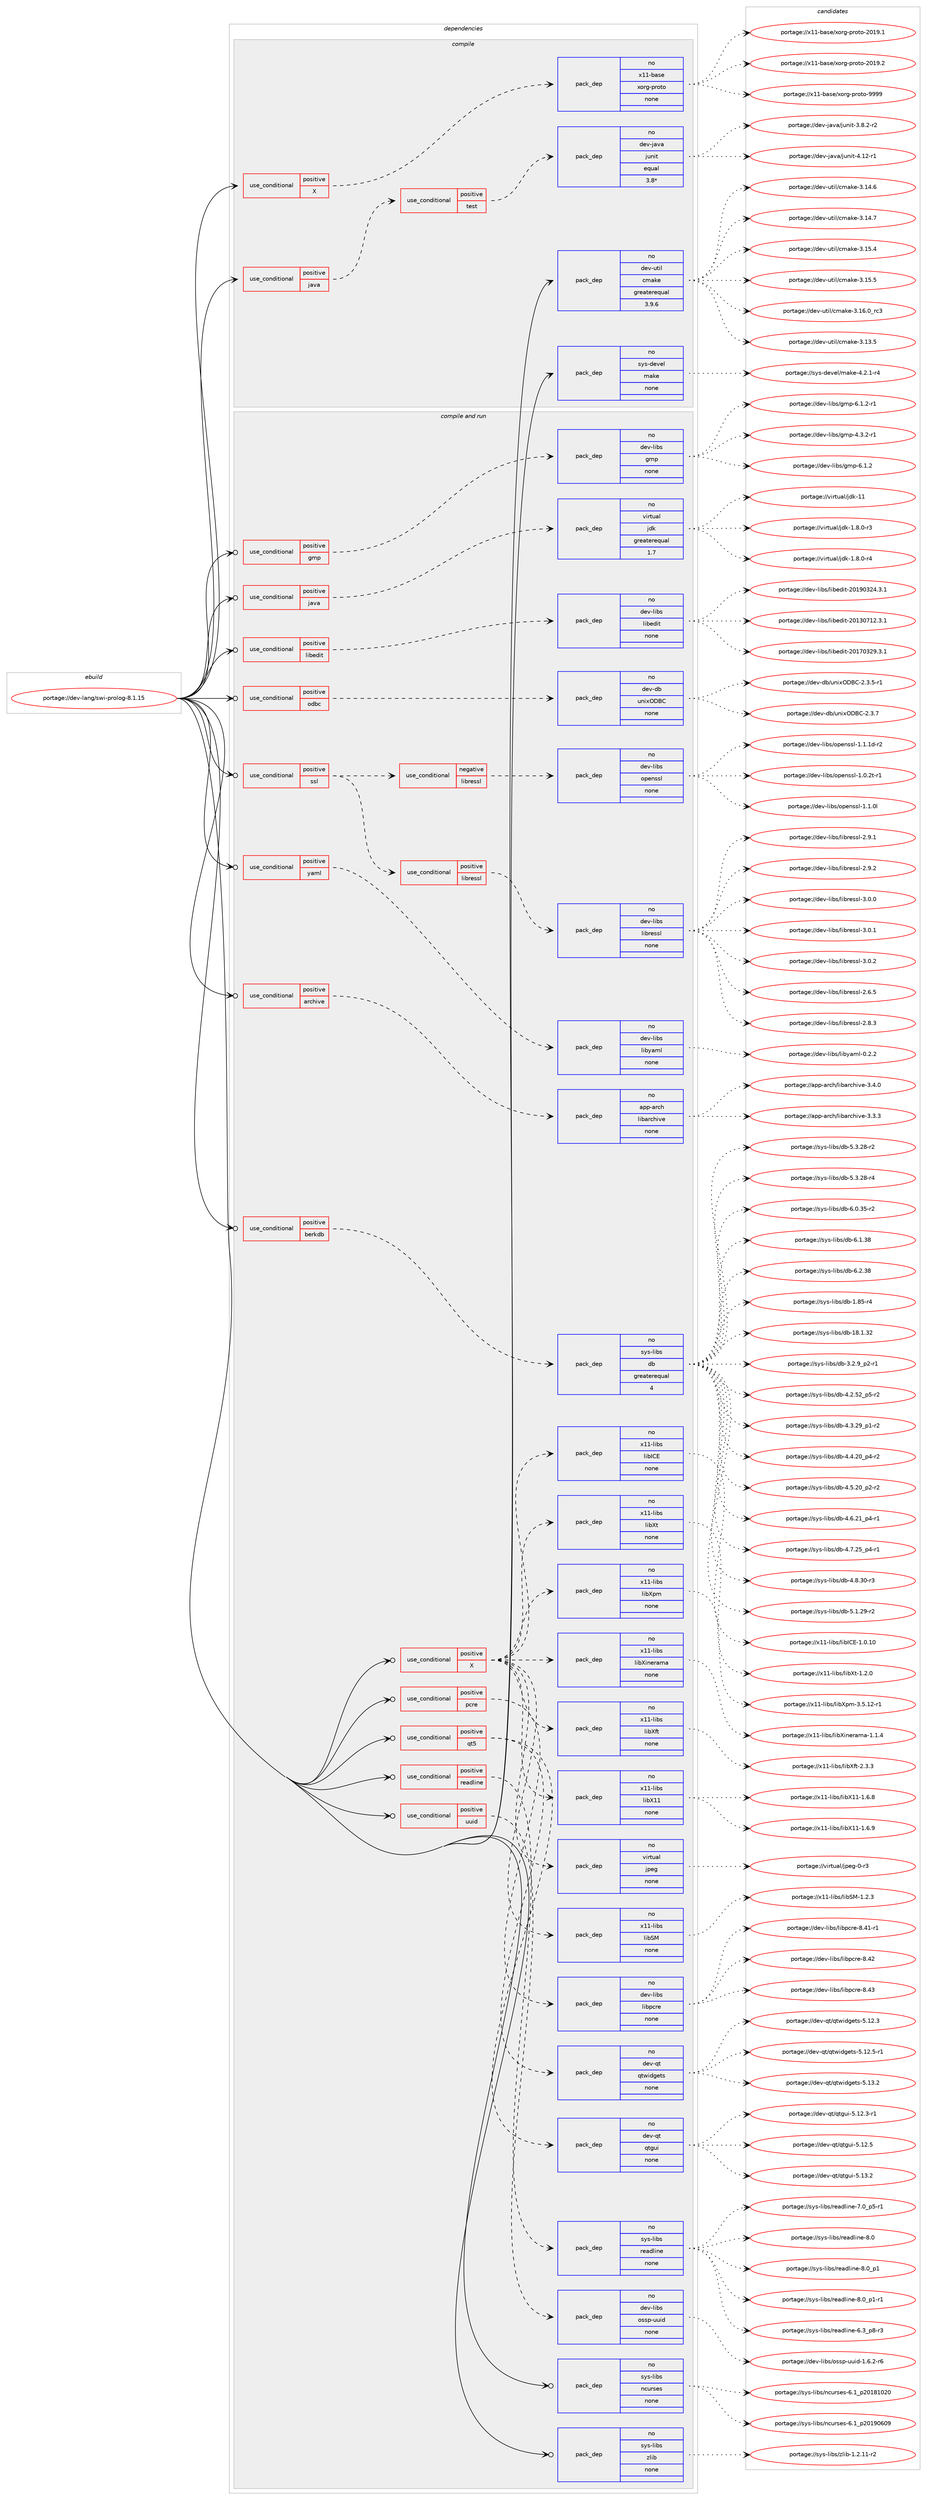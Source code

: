 digraph prolog {

# *************
# Graph options
# *************

newrank=true;
concentrate=true;
compound=true;
graph [rankdir=LR,fontname=Helvetica,fontsize=10,ranksep=1.5];#, ranksep=2.5, nodesep=0.2];
edge  [arrowhead=vee];
node  [fontname=Helvetica,fontsize=10];

# **********
# The ebuild
# **********

subgraph cluster_leftcol {
color=gray;
rank=same;
label=<<i>ebuild</i>>;
id [label="portage://dev-lang/swi-prolog-8.1.15", color=red, width=4, href="../dev-lang/swi-prolog-8.1.15.svg"];
}

# ****************
# The dependencies
# ****************

subgraph cluster_midcol {
color=gray;
label=<<i>dependencies</i>>;
subgraph cluster_compile {
fillcolor="#eeeeee";
style=filled;
label=<<i>compile</i>>;
subgraph cond20176 {
dependency96855 [label=<<TABLE BORDER="0" CELLBORDER="1" CELLSPACING="0" CELLPADDING="4"><TR><TD ROWSPAN="3" CELLPADDING="10">use_conditional</TD></TR><TR><TD>positive</TD></TR><TR><TD>X</TD></TR></TABLE>>, shape=none, color=red];
subgraph pack73811 {
dependency96856 [label=<<TABLE BORDER="0" CELLBORDER="1" CELLSPACING="0" CELLPADDING="4" WIDTH="220"><TR><TD ROWSPAN="6" CELLPADDING="30">pack_dep</TD></TR><TR><TD WIDTH="110">no</TD></TR><TR><TD>x11-base</TD></TR><TR><TD>xorg-proto</TD></TR><TR><TD>none</TD></TR><TR><TD></TD></TR></TABLE>>, shape=none, color=blue];
}
dependency96855:e -> dependency96856:w [weight=20,style="dashed",arrowhead="vee"];
}
id:e -> dependency96855:w [weight=20,style="solid",arrowhead="vee"];
subgraph cond20177 {
dependency96857 [label=<<TABLE BORDER="0" CELLBORDER="1" CELLSPACING="0" CELLPADDING="4"><TR><TD ROWSPAN="3" CELLPADDING="10">use_conditional</TD></TR><TR><TD>positive</TD></TR><TR><TD>java</TD></TR></TABLE>>, shape=none, color=red];
subgraph cond20178 {
dependency96858 [label=<<TABLE BORDER="0" CELLBORDER="1" CELLSPACING="0" CELLPADDING="4"><TR><TD ROWSPAN="3" CELLPADDING="10">use_conditional</TD></TR><TR><TD>positive</TD></TR><TR><TD>test</TD></TR></TABLE>>, shape=none, color=red];
subgraph pack73812 {
dependency96859 [label=<<TABLE BORDER="0" CELLBORDER="1" CELLSPACING="0" CELLPADDING="4" WIDTH="220"><TR><TD ROWSPAN="6" CELLPADDING="30">pack_dep</TD></TR><TR><TD WIDTH="110">no</TD></TR><TR><TD>dev-java</TD></TR><TR><TD>junit</TD></TR><TR><TD>equal</TD></TR><TR><TD>3.8*</TD></TR></TABLE>>, shape=none, color=blue];
}
dependency96858:e -> dependency96859:w [weight=20,style="dashed",arrowhead="vee"];
}
dependency96857:e -> dependency96858:w [weight=20,style="dashed",arrowhead="vee"];
}
id:e -> dependency96857:w [weight=20,style="solid",arrowhead="vee"];
subgraph pack73813 {
dependency96860 [label=<<TABLE BORDER="0" CELLBORDER="1" CELLSPACING="0" CELLPADDING="4" WIDTH="220"><TR><TD ROWSPAN="6" CELLPADDING="30">pack_dep</TD></TR><TR><TD WIDTH="110">no</TD></TR><TR><TD>dev-util</TD></TR><TR><TD>cmake</TD></TR><TR><TD>greaterequal</TD></TR><TR><TD>3.9.6</TD></TR></TABLE>>, shape=none, color=blue];
}
id:e -> dependency96860:w [weight=20,style="solid",arrowhead="vee"];
subgraph pack73814 {
dependency96861 [label=<<TABLE BORDER="0" CELLBORDER="1" CELLSPACING="0" CELLPADDING="4" WIDTH="220"><TR><TD ROWSPAN="6" CELLPADDING="30">pack_dep</TD></TR><TR><TD WIDTH="110">no</TD></TR><TR><TD>sys-devel</TD></TR><TR><TD>make</TD></TR><TR><TD>none</TD></TR><TR><TD></TD></TR></TABLE>>, shape=none, color=blue];
}
id:e -> dependency96861:w [weight=20,style="solid",arrowhead="vee"];
}
subgraph cluster_compileandrun {
fillcolor="#eeeeee";
style=filled;
label=<<i>compile and run</i>>;
subgraph cond20179 {
dependency96862 [label=<<TABLE BORDER="0" CELLBORDER="1" CELLSPACING="0" CELLPADDING="4"><TR><TD ROWSPAN="3" CELLPADDING="10">use_conditional</TD></TR><TR><TD>positive</TD></TR><TR><TD>X</TD></TR></TABLE>>, shape=none, color=red];
subgraph pack73815 {
dependency96863 [label=<<TABLE BORDER="0" CELLBORDER="1" CELLSPACING="0" CELLPADDING="4" WIDTH="220"><TR><TD ROWSPAN="6" CELLPADDING="30">pack_dep</TD></TR><TR><TD WIDTH="110">no</TD></TR><TR><TD>virtual</TD></TR><TR><TD>jpeg</TD></TR><TR><TD>none</TD></TR><TR><TD></TD></TR></TABLE>>, shape=none, color=blue];
}
dependency96862:e -> dependency96863:w [weight=20,style="dashed",arrowhead="vee"];
subgraph pack73816 {
dependency96864 [label=<<TABLE BORDER="0" CELLBORDER="1" CELLSPACING="0" CELLPADDING="4" WIDTH="220"><TR><TD ROWSPAN="6" CELLPADDING="30">pack_dep</TD></TR><TR><TD WIDTH="110">no</TD></TR><TR><TD>x11-libs</TD></TR><TR><TD>libX11</TD></TR><TR><TD>none</TD></TR><TR><TD></TD></TR></TABLE>>, shape=none, color=blue];
}
dependency96862:e -> dependency96864:w [weight=20,style="dashed",arrowhead="vee"];
subgraph pack73817 {
dependency96865 [label=<<TABLE BORDER="0" CELLBORDER="1" CELLSPACING="0" CELLPADDING="4" WIDTH="220"><TR><TD ROWSPAN="6" CELLPADDING="30">pack_dep</TD></TR><TR><TD WIDTH="110">no</TD></TR><TR><TD>x11-libs</TD></TR><TR><TD>libXft</TD></TR><TR><TD>none</TD></TR><TR><TD></TD></TR></TABLE>>, shape=none, color=blue];
}
dependency96862:e -> dependency96865:w [weight=20,style="dashed",arrowhead="vee"];
subgraph pack73818 {
dependency96866 [label=<<TABLE BORDER="0" CELLBORDER="1" CELLSPACING="0" CELLPADDING="4" WIDTH="220"><TR><TD ROWSPAN="6" CELLPADDING="30">pack_dep</TD></TR><TR><TD WIDTH="110">no</TD></TR><TR><TD>x11-libs</TD></TR><TR><TD>libXinerama</TD></TR><TR><TD>none</TD></TR><TR><TD></TD></TR></TABLE>>, shape=none, color=blue];
}
dependency96862:e -> dependency96866:w [weight=20,style="dashed",arrowhead="vee"];
subgraph pack73819 {
dependency96867 [label=<<TABLE BORDER="0" CELLBORDER="1" CELLSPACING="0" CELLPADDING="4" WIDTH="220"><TR><TD ROWSPAN="6" CELLPADDING="30">pack_dep</TD></TR><TR><TD WIDTH="110">no</TD></TR><TR><TD>x11-libs</TD></TR><TR><TD>libXpm</TD></TR><TR><TD>none</TD></TR><TR><TD></TD></TR></TABLE>>, shape=none, color=blue];
}
dependency96862:e -> dependency96867:w [weight=20,style="dashed",arrowhead="vee"];
subgraph pack73820 {
dependency96868 [label=<<TABLE BORDER="0" CELLBORDER="1" CELLSPACING="0" CELLPADDING="4" WIDTH="220"><TR><TD ROWSPAN="6" CELLPADDING="30">pack_dep</TD></TR><TR><TD WIDTH="110">no</TD></TR><TR><TD>x11-libs</TD></TR><TR><TD>libXt</TD></TR><TR><TD>none</TD></TR><TR><TD></TD></TR></TABLE>>, shape=none, color=blue];
}
dependency96862:e -> dependency96868:w [weight=20,style="dashed",arrowhead="vee"];
subgraph pack73821 {
dependency96869 [label=<<TABLE BORDER="0" CELLBORDER="1" CELLSPACING="0" CELLPADDING="4" WIDTH="220"><TR><TD ROWSPAN="6" CELLPADDING="30">pack_dep</TD></TR><TR><TD WIDTH="110">no</TD></TR><TR><TD>x11-libs</TD></TR><TR><TD>libICE</TD></TR><TR><TD>none</TD></TR><TR><TD></TD></TR></TABLE>>, shape=none, color=blue];
}
dependency96862:e -> dependency96869:w [weight=20,style="dashed",arrowhead="vee"];
subgraph pack73822 {
dependency96870 [label=<<TABLE BORDER="0" CELLBORDER="1" CELLSPACING="0" CELLPADDING="4" WIDTH="220"><TR><TD ROWSPAN="6" CELLPADDING="30">pack_dep</TD></TR><TR><TD WIDTH="110">no</TD></TR><TR><TD>x11-libs</TD></TR><TR><TD>libSM</TD></TR><TR><TD>none</TD></TR><TR><TD></TD></TR></TABLE>>, shape=none, color=blue];
}
dependency96862:e -> dependency96870:w [weight=20,style="dashed",arrowhead="vee"];
}
id:e -> dependency96862:w [weight=20,style="solid",arrowhead="odotvee"];
subgraph cond20180 {
dependency96871 [label=<<TABLE BORDER="0" CELLBORDER="1" CELLSPACING="0" CELLPADDING="4"><TR><TD ROWSPAN="3" CELLPADDING="10">use_conditional</TD></TR><TR><TD>positive</TD></TR><TR><TD>archive</TD></TR></TABLE>>, shape=none, color=red];
subgraph pack73823 {
dependency96872 [label=<<TABLE BORDER="0" CELLBORDER="1" CELLSPACING="0" CELLPADDING="4" WIDTH="220"><TR><TD ROWSPAN="6" CELLPADDING="30">pack_dep</TD></TR><TR><TD WIDTH="110">no</TD></TR><TR><TD>app-arch</TD></TR><TR><TD>libarchive</TD></TR><TR><TD>none</TD></TR><TR><TD></TD></TR></TABLE>>, shape=none, color=blue];
}
dependency96871:e -> dependency96872:w [weight=20,style="dashed",arrowhead="vee"];
}
id:e -> dependency96871:w [weight=20,style="solid",arrowhead="odotvee"];
subgraph cond20181 {
dependency96873 [label=<<TABLE BORDER="0" CELLBORDER="1" CELLSPACING="0" CELLPADDING="4"><TR><TD ROWSPAN="3" CELLPADDING="10">use_conditional</TD></TR><TR><TD>positive</TD></TR><TR><TD>berkdb</TD></TR></TABLE>>, shape=none, color=red];
subgraph pack73824 {
dependency96874 [label=<<TABLE BORDER="0" CELLBORDER="1" CELLSPACING="0" CELLPADDING="4" WIDTH="220"><TR><TD ROWSPAN="6" CELLPADDING="30">pack_dep</TD></TR><TR><TD WIDTH="110">no</TD></TR><TR><TD>sys-libs</TD></TR><TR><TD>db</TD></TR><TR><TD>greaterequal</TD></TR><TR><TD>4</TD></TR></TABLE>>, shape=none, color=blue];
}
dependency96873:e -> dependency96874:w [weight=20,style="dashed",arrowhead="vee"];
}
id:e -> dependency96873:w [weight=20,style="solid",arrowhead="odotvee"];
subgraph cond20182 {
dependency96875 [label=<<TABLE BORDER="0" CELLBORDER="1" CELLSPACING="0" CELLPADDING="4"><TR><TD ROWSPAN="3" CELLPADDING="10">use_conditional</TD></TR><TR><TD>positive</TD></TR><TR><TD>gmp</TD></TR></TABLE>>, shape=none, color=red];
subgraph pack73825 {
dependency96876 [label=<<TABLE BORDER="0" CELLBORDER="1" CELLSPACING="0" CELLPADDING="4" WIDTH="220"><TR><TD ROWSPAN="6" CELLPADDING="30">pack_dep</TD></TR><TR><TD WIDTH="110">no</TD></TR><TR><TD>dev-libs</TD></TR><TR><TD>gmp</TD></TR><TR><TD>none</TD></TR><TR><TD></TD></TR></TABLE>>, shape=none, color=blue];
}
dependency96875:e -> dependency96876:w [weight=20,style="dashed",arrowhead="vee"];
}
id:e -> dependency96875:w [weight=20,style="solid",arrowhead="odotvee"];
subgraph cond20183 {
dependency96877 [label=<<TABLE BORDER="0" CELLBORDER="1" CELLSPACING="0" CELLPADDING="4"><TR><TD ROWSPAN="3" CELLPADDING="10">use_conditional</TD></TR><TR><TD>positive</TD></TR><TR><TD>java</TD></TR></TABLE>>, shape=none, color=red];
subgraph pack73826 {
dependency96878 [label=<<TABLE BORDER="0" CELLBORDER="1" CELLSPACING="0" CELLPADDING="4" WIDTH="220"><TR><TD ROWSPAN="6" CELLPADDING="30">pack_dep</TD></TR><TR><TD WIDTH="110">no</TD></TR><TR><TD>virtual</TD></TR><TR><TD>jdk</TD></TR><TR><TD>greaterequal</TD></TR><TR><TD>1.7</TD></TR></TABLE>>, shape=none, color=blue];
}
dependency96877:e -> dependency96878:w [weight=20,style="dashed",arrowhead="vee"];
}
id:e -> dependency96877:w [weight=20,style="solid",arrowhead="odotvee"];
subgraph cond20184 {
dependency96879 [label=<<TABLE BORDER="0" CELLBORDER="1" CELLSPACING="0" CELLPADDING="4"><TR><TD ROWSPAN="3" CELLPADDING="10">use_conditional</TD></TR><TR><TD>positive</TD></TR><TR><TD>libedit</TD></TR></TABLE>>, shape=none, color=red];
subgraph pack73827 {
dependency96880 [label=<<TABLE BORDER="0" CELLBORDER="1" CELLSPACING="0" CELLPADDING="4" WIDTH="220"><TR><TD ROWSPAN="6" CELLPADDING="30">pack_dep</TD></TR><TR><TD WIDTH="110">no</TD></TR><TR><TD>dev-libs</TD></TR><TR><TD>libedit</TD></TR><TR><TD>none</TD></TR><TR><TD></TD></TR></TABLE>>, shape=none, color=blue];
}
dependency96879:e -> dependency96880:w [weight=20,style="dashed",arrowhead="vee"];
}
id:e -> dependency96879:w [weight=20,style="solid",arrowhead="odotvee"];
subgraph cond20185 {
dependency96881 [label=<<TABLE BORDER="0" CELLBORDER="1" CELLSPACING="0" CELLPADDING="4"><TR><TD ROWSPAN="3" CELLPADDING="10">use_conditional</TD></TR><TR><TD>positive</TD></TR><TR><TD>odbc</TD></TR></TABLE>>, shape=none, color=red];
subgraph pack73828 {
dependency96882 [label=<<TABLE BORDER="0" CELLBORDER="1" CELLSPACING="0" CELLPADDING="4" WIDTH="220"><TR><TD ROWSPAN="6" CELLPADDING="30">pack_dep</TD></TR><TR><TD WIDTH="110">no</TD></TR><TR><TD>dev-db</TD></TR><TR><TD>unixODBC</TD></TR><TR><TD>none</TD></TR><TR><TD></TD></TR></TABLE>>, shape=none, color=blue];
}
dependency96881:e -> dependency96882:w [weight=20,style="dashed",arrowhead="vee"];
}
id:e -> dependency96881:w [weight=20,style="solid",arrowhead="odotvee"];
subgraph cond20186 {
dependency96883 [label=<<TABLE BORDER="0" CELLBORDER="1" CELLSPACING="0" CELLPADDING="4"><TR><TD ROWSPAN="3" CELLPADDING="10">use_conditional</TD></TR><TR><TD>positive</TD></TR><TR><TD>pcre</TD></TR></TABLE>>, shape=none, color=red];
subgraph pack73829 {
dependency96884 [label=<<TABLE BORDER="0" CELLBORDER="1" CELLSPACING="0" CELLPADDING="4" WIDTH="220"><TR><TD ROWSPAN="6" CELLPADDING="30">pack_dep</TD></TR><TR><TD WIDTH="110">no</TD></TR><TR><TD>dev-libs</TD></TR><TR><TD>libpcre</TD></TR><TR><TD>none</TD></TR><TR><TD></TD></TR></TABLE>>, shape=none, color=blue];
}
dependency96883:e -> dependency96884:w [weight=20,style="dashed",arrowhead="vee"];
}
id:e -> dependency96883:w [weight=20,style="solid",arrowhead="odotvee"];
subgraph cond20187 {
dependency96885 [label=<<TABLE BORDER="0" CELLBORDER="1" CELLSPACING="0" CELLPADDING="4"><TR><TD ROWSPAN="3" CELLPADDING="10">use_conditional</TD></TR><TR><TD>positive</TD></TR><TR><TD>qt5</TD></TR></TABLE>>, shape=none, color=red];
subgraph pack73830 {
dependency96886 [label=<<TABLE BORDER="0" CELLBORDER="1" CELLSPACING="0" CELLPADDING="4" WIDTH="220"><TR><TD ROWSPAN="6" CELLPADDING="30">pack_dep</TD></TR><TR><TD WIDTH="110">no</TD></TR><TR><TD>dev-qt</TD></TR><TR><TD>qtwidgets</TD></TR><TR><TD>none</TD></TR><TR><TD></TD></TR></TABLE>>, shape=none, color=blue];
}
dependency96885:e -> dependency96886:w [weight=20,style="dashed",arrowhead="vee"];
subgraph pack73831 {
dependency96887 [label=<<TABLE BORDER="0" CELLBORDER="1" CELLSPACING="0" CELLPADDING="4" WIDTH="220"><TR><TD ROWSPAN="6" CELLPADDING="30">pack_dep</TD></TR><TR><TD WIDTH="110">no</TD></TR><TR><TD>dev-qt</TD></TR><TR><TD>qtgui</TD></TR><TR><TD>none</TD></TR><TR><TD></TD></TR></TABLE>>, shape=none, color=blue];
}
dependency96885:e -> dependency96887:w [weight=20,style="dashed",arrowhead="vee"];
}
id:e -> dependency96885:w [weight=20,style="solid",arrowhead="odotvee"];
subgraph cond20188 {
dependency96888 [label=<<TABLE BORDER="0" CELLBORDER="1" CELLSPACING="0" CELLPADDING="4"><TR><TD ROWSPAN="3" CELLPADDING="10">use_conditional</TD></TR><TR><TD>positive</TD></TR><TR><TD>readline</TD></TR></TABLE>>, shape=none, color=red];
subgraph pack73832 {
dependency96889 [label=<<TABLE BORDER="0" CELLBORDER="1" CELLSPACING="0" CELLPADDING="4" WIDTH="220"><TR><TD ROWSPAN="6" CELLPADDING="30">pack_dep</TD></TR><TR><TD WIDTH="110">no</TD></TR><TR><TD>sys-libs</TD></TR><TR><TD>readline</TD></TR><TR><TD>none</TD></TR><TR><TD></TD></TR></TABLE>>, shape=none, color=blue];
}
dependency96888:e -> dependency96889:w [weight=20,style="dashed",arrowhead="vee"];
}
id:e -> dependency96888:w [weight=20,style="solid",arrowhead="odotvee"];
subgraph cond20189 {
dependency96890 [label=<<TABLE BORDER="0" CELLBORDER="1" CELLSPACING="0" CELLPADDING="4"><TR><TD ROWSPAN="3" CELLPADDING="10">use_conditional</TD></TR><TR><TD>positive</TD></TR><TR><TD>ssl</TD></TR></TABLE>>, shape=none, color=red];
subgraph cond20190 {
dependency96891 [label=<<TABLE BORDER="0" CELLBORDER="1" CELLSPACING="0" CELLPADDING="4"><TR><TD ROWSPAN="3" CELLPADDING="10">use_conditional</TD></TR><TR><TD>negative</TD></TR><TR><TD>libressl</TD></TR></TABLE>>, shape=none, color=red];
subgraph pack73833 {
dependency96892 [label=<<TABLE BORDER="0" CELLBORDER="1" CELLSPACING="0" CELLPADDING="4" WIDTH="220"><TR><TD ROWSPAN="6" CELLPADDING="30">pack_dep</TD></TR><TR><TD WIDTH="110">no</TD></TR><TR><TD>dev-libs</TD></TR><TR><TD>openssl</TD></TR><TR><TD>none</TD></TR><TR><TD></TD></TR></TABLE>>, shape=none, color=blue];
}
dependency96891:e -> dependency96892:w [weight=20,style="dashed",arrowhead="vee"];
}
dependency96890:e -> dependency96891:w [weight=20,style="dashed",arrowhead="vee"];
subgraph cond20191 {
dependency96893 [label=<<TABLE BORDER="0" CELLBORDER="1" CELLSPACING="0" CELLPADDING="4"><TR><TD ROWSPAN="3" CELLPADDING="10">use_conditional</TD></TR><TR><TD>positive</TD></TR><TR><TD>libressl</TD></TR></TABLE>>, shape=none, color=red];
subgraph pack73834 {
dependency96894 [label=<<TABLE BORDER="0" CELLBORDER="1" CELLSPACING="0" CELLPADDING="4" WIDTH="220"><TR><TD ROWSPAN="6" CELLPADDING="30">pack_dep</TD></TR><TR><TD WIDTH="110">no</TD></TR><TR><TD>dev-libs</TD></TR><TR><TD>libressl</TD></TR><TR><TD>none</TD></TR><TR><TD></TD></TR></TABLE>>, shape=none, color=blue];
}
dependency96893:e -> dependency96894:w [weight=20,style="dashed",arrowhead="vee"];
}
dependency96890:e -> dependency96893:w [weight=20,style="dashed",arrowhead="vee"];
}
id:e -> dependency96890:w [weight=20,style="solid",arrowhead="odotvee"];
subgraph cond20192 {
dependency96895 [label=<<TABLE BORDER="0" CELLBORDER="1" CELLSPACING="0" CELLPADDING="4"><TR><TD ROWSPAN="3" CELLPADDING="10">use_conditional</TD></TR><TR><TD>positive</TD></TR><TR><TD>uuid</TD></TR></TABLE>>, shape=none, color=red];
subgraph pack73835 {
dependency96896 [label=<<TABLE BORDER="0" CELLBORDER="1" CELLSPACING="0" CELLPADDING="4" WIDTH="220"><TR><TD ROWSPAN="6" CELLPADDING="30">pack_dep</TD></TR><TR><TD WIDTH="110">no</TD></TR><TR><TD>dev-libs</TD></TR><TR><TD>ossp-uuid</TD></TR><TR><TD>none</TD></TR><TR><TD></TD></TR></TABLE>>, shape=none, color=blue];
}
dependency96895:e -> dependency96896:w [weight=20,style="dashed",arrowhead="vee"];
}
id:e -> dependency96895:w [weight=20,style="solid",arrowhead="odotvee"];
subgraph cond20193 {
dependency96897 [label=<<TABLE BORDER="0" CELLBORDER="1" CELLSPACING="0" CELLPADDING="4"><TR><TD ROWSPAN="3" CELLPADDING="10">use_conditional</TD></TR><TR><TD>positive</TD></TR><TR><TD>yaml</TD></TR></TABLE>>, shape=none, color=red];
subgraph pack73836 {
dependency96898 [label=<<TABLE BORDER="0" CELLBORDER="1" CELLSPACING="0" CELLPADDING="4" WIDTH="220"><TR><TD ROWSPAN="6" CELLPADDING="30">pack_dep</TD></TR><TR><TD WIDTH="110">no</TD></TR><TR><TD>dev-libs</TD></TR><TR><TD>libyaml</TD></TR><TR><TD>none</TD></TR><TR><TD></TD></TR></TABLE>>, shape=none, color=blue];
}
dependency96897:e -> dependency96898:w [weight=20,style="dashed",arrowhead="vee"];
}
id:e -> dependency96897:w [weight=20,style="solid",arrowhead="odotvee"];
subgraph pack73837 {
dependency96899 [label=<<TABLE BORDER="0" CELLBORDER="1" CELLSPACING="0" CELLPADDING="4" WIDTH="220"><TR><TD ROWSPAN="6" CELLPADDING="30">pack_dep</TD></TR><TR><TD WIDTH="110">no</TD></TR><TR><TD>sys-libs</TD></TR><TR><TD>ncurses</TD></TR><TR><TD>none</TD></TR><TR><TD></TD></TR></TABLE>>, shape=none, color=blue];
}
id:e -> dependency96899:w [weight=20,style="solid",arrowhead="odotvee"];
subgraph pack73838 {
dependency96900 [label=<<TABLE BORDER="0" CELLBORDER="1" CELLSPACING="0" CELLPADDING="4" WIDTH="220"><TR><TD ROWSPAN="6" CELLPADDING="30">pack_dep</TD></TR><TR><TD WIDTH="110">no</TD></TR><TR><TD>sys-libs</TD></TR><TR><TD>zlib</TD></TR><TR><TD>none</TD></TR><TR><TD></TD></TR></TABLE>>, shape=none, color=blue];
}
id:e -> dependency96900:w [weight=20,style="solid",arrowhead="odotvee"];
}
subgraph cluster_run {
fillcolor="#eeeeee";
style=filled;
label=<<i>run</i>>;
}
}

# **************
# The candidates
# **************

subgraph cluster_choices {
rank=same;
color=gray;
label=<<i>candidates</i>>;

subgraph choice73811 {
color=black;
nodesep=1;
choiceportage1204949459897115101471201111141034511211411111611145504849574649 [label="portage://x11-base/xorg-proto-2019.1", color=red, width=4,href="../x11-base/xorg-proto-2019.1.svg"];
choiceportage1204949459897115101471201111141034511211411111611145504849574650 [label="portage://x11-base/xorg-proto-2019.2", color=red, width=4,href="../x11-base/xorg-proto-2019.2.svg"];
choiceportage120494945989711510147120111114103451121141111161114557575757 [label="portage://x11-base/xorg-proto-9999", color=red, width=4,href="../x11-base/xorg-proto-9999.svg"];
dependency96856:e -> choiceportage1204949459897115101471201111141034511211411111611145504849574649:w [style=dotted,weight="100"];
dependency96856:e -> choiceportage1204949459897115101471201111141034511211411111611145504849574650:w [style=dotted,weight="100"];
dependency96856:e -> choiceportage120494945989711510147120111114103451121141111161114557575757:w [style=dotted,weight="100"];
}
subgraph choice73812 {
color=black;
nodesep=1;
choiceportage100101118451069711897471061171101051164551465646504511450 [label="portage://dev-java/junit-3.8.2-r2", color=red, width=4,href="../dev-java/junit-3.8.2-r2.svg"];
choiceportage1001011184510697118974710611711010511645524649504511449 [label="portage://dev-java/junit-4.12-r1", color=red, width=4,href="../dev-java/junit-4.12-r1.svg"];
dependency96859:e -> choiceportage100101118451069711897471061171101051164551465646504511450:w [style=dotted,weight="100"];
dependency96859:e -> choiceportage1001011184510697118974710611711010511645524649504511449:w [style=dotted,weight="100"];
}
subgraph choice73813 {
color=black;
nodesep=1;
choiceportage1001011184511711610510847991099710710145514649514653 [label="portage://dev-util/cmake-3.13.5", color=red, width=4,href="../dev-util/cmake-3.13.5.svg"];
choiceportage1001011184511711610510847991099710710145514649524654 [label="portage://dev-util/cmake-3.14.6", color=red, width=4,href="../dev-util/cmake-3.14.6.svg"];
choiceportage1001011184511711610510847991099710710145514649524655 [label="portage://dev-util/cmake-3.14.7", color=red, width=4,href="../dev-util/cmake-3.14.7.svg"];
choiceportage1001011184511711610510847991099710710145514649534652 [label="portage://dev-util/cmake-3.15.4", color=red, width=4,href="../dev-util/cmake-3.15.4.svg"];
choiceportage1001011184511711610510847991099710710145514649534653 [label="portage://dev-util/cmake-3.15.5", color=red, width=4,href="../dev-util/cmake-3.15.5.svg"];
choiceportage1001011184511711610510847991099710710145514649544648951149951 [label="portage://dev-util/cmake-3.16.0_rc3", color=red, width=4,href="../dev-util/cmake-3.16.0_rc3.svg"];
dependency96860:e -> choiceportage1001011184511711610510847991099710710145514649514653:w [style=dotted,weight="100"];
dependency96860:e -> choiceportage1001011184511711610510847991099710710145514649524654:w [style=dotted,weight="100"];
dependency96860:e -> choiceportage1001011184511711610510847991099710710145514649524655:w [style=dotted,weight="100"];
dependency96860:e -> choiceportage1001011184511711610510847991099710710145514649534652:w [style=dotted,weight="100"];
dependency96860:e -> choiceportage1001011184511711610510847991099710710145514649534653:w [style=dotted,weight="100"];
dependency96860:e -> choiceportage1001011184511711610510847991099710710145514649544648951149951:w [style=dotted,weight="100"];
}
subgraph choice73814 {
color=black;
nodesep=1;
choiceportage1151211154510010111810110847109971071014552465046494511452 [label="portage://sys-devel/make-4.2.1-r4", color=red, width=4,href="../sys-devel/make-4.2.1-r4.svg"];
dependency96861:e -> choiceportage1151211154510010111810110847109971071014552465046494511452:w [style=dotted,weight="100"];
}
subgraph choice73815 {
color=black;
nodesep=1;
choiceportage118105114116117971084710611210110345484511451 [label="portage://virtual/jpeg-0-r3", color=red, width=4,href="../virtual/jpeg-0-r3.svg"];
dependency96863:e -> choiceportage118105114116117971084710611210110345484511451:w [style=dotted,weight="100"];
}
subgraph choice73816 {
color=black;
nodesep=1;
choiceportage120494945108105981154710810598884949454946544656 [label="portage://x11-libs/libX11-1.6.8", color=red, width=4,href="../x11-libs/libX11-1.6.8.svg"];
choiceportage120494945108105981154710810598884949454946544657 [label="portage://x11-libs/libX11-1.6.9", color=red, width=4,href="../x11-libs/libX11-1.6.9.svg"];
dependency96864:e -> choiceportage120494945108105981154710810598884949454946544656:w [style=dotted,weight="100"];
dependency96864:e -> choiceportage120494945108105981154710810598884949454946544657:w [style=dotted,weight="100"];
}
subgraph choice73817 {
color=black;
nodesep=1;
choiceportage12049494510810598115471081059888102116455046514651 [label="portage://x11-libs/libXft-2.3.3", color=red, width=4,href="../x11-libs/libXft-2.3.3.svg"];
dependency96865:e -> choiceportage12049494510810598115471081059888102116455046514651:w [style=dotted,weight="100"];
}
subgraph choice73818 {
color=black;
nodesep=1;
choiceportage120494945108105981154710810598881051101011149710997454946494652 [label="portage://x11-libs/libXinerama-1.1.4", color=red, width=4,href="../x11-libs/libXinerama-1.1.4.svg"];
dependency96866:e -> choiceportage120494945108105981154710810598881051101011149710997454946494652:w [style=dotted,weight="100"];
}
subgraph choice73819 {
color=black;
nodesep=1;
choiceportage12049494510810598115471081059888112109455146534649504511449 [label="portage://x11-libs/libXpm-3.5.12-r1", color=red, width=4,href="../x11-libs/libXpm-3.5.12-r1.svg"];
dependency96867:e -> choiceportage12049494510810598115471081059888112109455146534649504511449:w [style=dotted,weight="100"];
}
subgraph choice73820 {
color=black;
nodesep=1;
choiceportage12049494510810598115471081059888116454946504648 [label="portage://x11-libs/libXt-1.2.0", color=red, width=4,href="../x11-libs/libXt-1.2.0.svg"];
dependency96868:e -> choiceportage12049494510810598115471081059888116454946504648:w [style=dotted,weight="100"];
}
subgraph choice73821 {
color=black;
nodesep=1;
choiceportage12049494510810598115471081059873676945494648464948 [label="portage://x11-libs/libICE-1.0.10", color=red, width=4,href="../x11-libs/libICE-1.0.10.svg"];
dependency96869:e -> choiceportage12049494510810598115471081059873676945494648464948:w [style=dotted,weight="100"];
}
subgraph choice73822 {
color=black;
nodesep=1;
choiceportage1204949451081059811547108105988377454946504651 [label="portage://x11-libs/libSM-1.2.3", color=red, width=4,href="../x11-libs/libSM-1.2.3.svg"];
dependency96870:e -> choiceportage1204949451081059811547108105988377454946504651:w [style=dotted,weight="100"];
}
subgraph choice73823 {
color=black;
nodesep=1;
choiceportage9711211245971149910447108105989711499104105118101455146514651 [label="portage://app-arch/libarchive-3.3.3", color=red, width=4,href="../app-arch/libarchive-3.3.3.svg"];
choiceportage9711211245971149910447108105989711499104105118101455146524648 [label="portage://app-arch/libarchive-3.4.0", color=red, width=4,href="../app-arch/libarchive-3.4.0.svg"];
dependency96872:e -> choiceportage9711211245971149910447108105989711499104105118101455146514651:w [style=dotted,weight="100"];
dependency96872:e -> choiceportage9711211245971149910447108105989711499104105118101455146524648:w [style=dotted,weight="100"];
}
subgraph choice73824 {
color=black;
nodesep=1;
choiceportage1151211154510810598115471009845494656534511452 [label="portage://sys-libs/db-1.85-r4", color=red, width=4,href="../sys-libs/db-1.85-r4.svg"];
choiceportage115121115451081059811547100984549564649465150 [label="portage://sys-libs/db-18.1.32", color=red, width=4,href="../sys-libs/db-18.1.32.svg"];
choiceportage1151211154510810598115471009845514650465795112504511449 [label="portage://sys-libs/db-3.2.9_p2-r1", color=red, width=4,href="../sys-libs/db-3.2.9_p2-r1.svg"];
choiceportage115121115451081059811547100984552465046535095112534511450 [label="portage://sys-libs/db-4.2.52_p5-r2", color=red, width=4,href="../sys-libs/db-4.2.52_p5-r2.svg"];
choiceportage115121115451081059811547100984552465146505795112494511450 [label="portage://sys-libs/db-4.3.29_p1-r2", color=red, width=4,href="../sys-libs/db-4.3.29_p1-r2.svg"];
choiceportage115121115451081059811547100984552465246504895112524511450 [label="portage://sys-libs/db-4.4.20_p4-r2", color=red, width=4,href="../sys-libs/db-4.4.20_p4-r2.svg"];
choiceportage115121115451081059811547100984552465346504895112504511450 [label="portage://sys-libs/db-4.5.20_p2-r2", color=red, width=4,href="../sys-libs/db-4.5.20_p2-r2.svg"];
choiceportage115121115451081059811547100984552465446504995112524511449 [label="portage://sys-libs/db-4.6.21_p4-r1", color=red, width=4,href="../sys-libs/db-4.6.21_p4-r1.svg"];
choiceportage115121115451081059811547100984552465546505395112524511449 [label="portage://sys-libs/db-4.7.25_p4-r1", color=red, width=4,href="../sys-libs/db-4.7.25_p4-r1.svg"];
choiceportage11512111545108105981154710098455246564651484511451 [label="portage://sys-libs/db-4.8.30-r3", color=red, width=4,href="../sys-libs/db-4.8.30-r3.svg"];
choiceportage11512111545108105981154710098455346494650574511450 [label="portage://sys-libs/db-5.1.29-r2", color=red, width=4,href="../sys-libs/db-5.1.29-r2.svg"];
choiceportage11512111545108105981154710098455346514650564511450 [label="portage://sys-libs/db-5.3.28-r2", color=red, width=4,href="../sys-libs/db-5.3.28-r2.svg"];
choiceportage11512111545108105981154710098455346514650564511452 [label="portage://sys-libs/db-5.3.28-r4", color=red, width=4,href="../sys-libs/db-5.3.28-r4.svg"];
choiceportage11512111545108105981154710098455446484651534511450 [label="portage://sys-libs/db-6.0.35-r2", color=red, width=4,href="../sys-libs/db-6.0.35-r2.svg"];
choiceportage1151211154510810598115471009845544649465156 [label="portage://sys-libs/db-6.1.38", color=red, width=4,href="../sys-libs/db-6.1.38.svg"];
choiceportage1151211154510810598115471009845544650465156 [label="portage://sys-libs/db-6.2.38", color=red, width=4,href="../sys-libs/db-6.2.38.svg"];
dependency96874:e -> choiceportage1151211154510810598115471009845494656534511452:w [style=dotted,weight="100"];
dependency96874:e -> choiceportage115121115451081059811547100984549564649465150:w [style=dotted,weight="100"];
dependency96874:e -> choiceportage1151211154510810598115471009845514650465795112504511449:w [style=dotted,weight="100"];
dependency96874:e -> choiceportage115121115451081059811547100984552465046535095112534511450:w [style=dotted,weight="100"];
dependency96874:e -> choiceportage115121115451081059811547100984552465146505795112494511450:w [style=dotted,weight="100"];
dependency96874:e -> choiceportage115121115451081059811547100984552465246504895112524511450:w [style=dotted,weight="100"];
dependency96874:e -> choiceportage115121115451081059811547100984552465346504895112504511450:w [style=dotted,weight="100"];
dependency96874:e -> choiceportage115121115451081059811547100984552465446504995112524511449:w [style=dotted,weight="100"];
dependency96874:e -> choiceportage115121115451081059811547100984552465546505395112524511449:w [style=dotted,weight="100"];
dependency96874:e -> choiceportage11512111545108105981154710098455246564651484511451:w [style=dotted,weight="100"];
dependency96874:e -> choiceportage11512111545108105981154710098455346494650574511450:w [style=dotted,weight="100"];
dependency96874:e -> choiceportage11512111545108105981154710098455346514650564511450:w [style=dotted,weight="100"];
dependency96874:e -> choiceportage11512111545108105981154710098455346514650564511452:w [style=dotted,weight="100"];
dependency96874:e -> choiceportage11512111545108105981154710098455446484651534511450:w [style=dotted,weight="100"];
dependency96874:e -> choiceportage1151211154510810598115471009845544649465156:w [style=dotted,weight="100"];
dependency96874:e -> choiceportage1151211154510810598115471009845544650465156:w [style=dotted,weight="100"];
}
subgraph choice73825 {
color=black;
nodesep=1;
choiceportage1001011184510810598115471031091124552465146504511449 [label="portage://dev-libs/gmp-4.3.2-r1", color=red, width=4,href="../dev-libs/gmp-4.3.2-r1.svg"];
choiceportage100101118451081059811547103109112455446494650 [label="portage://dev-libs/gmp-6.1.2", color=red, width=4,href="../dev-libs/gmp-6.1.2.svg"];
choiceportage1001011184510810598115471031091124554464946504511449 [label="portage://dev-libs/gmp-6.1.2-r1", color=red, width=4,href="../dev-libs/gmp-6.1.2-r1.svg"];
dependency96876:e -> choiceportage1001011184510810598115471031091124552465146504511449:w [style=dotted,weight="100"];
dependency96876:e -> choiceportage100101118451081059811547103109112455446494650:w [style=dotted,weight="100"];
dependency96876:e -> choiceportage1001011184510810598115471031091124554464946504511449:w [style=dotted,weight="100"];
}
subgraph choice73826 {
color=black;
nodesep=1;
choiceportage11810511411611797108471061001074549465646484511451 [label="portage://virtual/jdk-1.8.0-r3", color=red, width=4,href="../virtual/jdk-1.8.0-r3.svg"];
choiceportage11810511411611797108471061001074549465646484511452 [label="portage://virtual/jdk-1.8.0-r4", color=red, width=4,href="../virtual/jdk-1.8.0-r4.svg"];
choiceportage1181051141161179710847106100107454949 [label="portage://virtual/jdk-11", color=red, width=4,href="../virtual/jdk-11.svg"];
dependency96878:e -> choiceportage11810511411611797108471061001074549465646484511451:w [style=dotted,weight="100"];
dependency96878:e -> choiceportage11810511411611797108471061001074549465646484511452:w [style=dotted,weight="100"];
dependency96878:e -> choiceportage1181051141161179710847106100107454949:w [style=dotted,weight="100"];
}
subgraph choice73827 {
color=black;
nodesep=1;
choiceportage1001011184510810598115471081059810110010511645504849514855495046514649 [label="portage://dev-libs/libedit-20130712.3.1", color=red, width=4,href="../dev-libs/libedit-20130712.3.1.svg"];
choiceportage1001011184510810598115471081059810110010511645504849554851505746514649 [label="portage://dev-libs/libedit-20170329.3.1", color=red, width=4,href="../dev-libs/libedit-20170329.3.1.svg"];
choiceportage1001011184510810598115471081059810110010511645504849574851505246514649 [label="portage://dev-libs/libedit-20190324.3.1", color=red, width=4,href="../dev-libs/libedit-20190324.3.1.svg"];
dependency96880:e -> choiceportage1001011184510810598115471081059810110010511645504849514855495046514649:w [style=dotted,weight="100"];
dependency96880:e -> choiceportage1001011184510810598115471081059810110010511645504849554851505746514649:w [style=dotted,weight="100"];
dependency96880:e -> choiceportage1001011184510810598115471081059810110010511645504849574851505246514649:w [style=dotted,weight="100"];
}
subgraph choice73828 {
color=black;
nodesep=1;
choiceportage100101118451009847117110105120796866674550465146534511449 [label="portage://dev-db/unixODBC-2.3.5-r1", color=red, width=4,href="../dev-db/unixODBC-2.3.5-r1.svg"];
choiceportage10010111845100984711711010512079686667455046514655 [label="portage://dev-db/unixODBC-2.3.7", color=red, width=4,href="../dev-db/unixODBC-2.3.7.svg"];
dependency96882:e -> choiceportage100101118451009847117110105120796866674550465146534511449:w [style=dotted,weight="100"];
dependency96882:e -> choiceportage10010111845100984711711010512079686667455046514655:w [style=dotted,weight="100"];
}
subgraph choice73829 {
color=black;
nodesep=1;
choiceportage100101118451081059811547108105981129911410145564652494511449 [label="portage://dev-libs/libpcre-8.41-r1", color=red, width=4,href="../dev-libs/libpcre-8.41-r1.svg"];
choiceportage10010111845108105981154710810598112991141014556465250 [label="portage://dev-libs/libpcre-8.42", color=red, width=4,href="../dev-libs/libpcre-8.42.svg"];
choiceportage10010111845108105981154710810598112991141014556465251 [label="portage://dev-libs/libpcre-8.43", color=red, width=4,href="../dev-libs/libpcre-8.43.svg"];
dependency96884:e -> choiceportage100101118451081059811547108105981129911410145564652494511449:w [style=dotted,weight="100"];
dependency96884:e -> choiceportage10010111845108105981154710810598112991141014556465250:w [style=dotted,weight="100"];
dependency96884:e -> choiceportage10010111845108105981154710810598112991141014556465251:w [style=dotted,weight="100"];
}
subgraph choice73830 {
color=black;
nodesep=1;
choiceportage100101118451131164711311611910510010310111611545534649504651 [label="portage://dev-qt/qtwidgets-5.12.3", color=red, width=4,href="../dev-qt/qtwidgets-5.12.3.svg"];
choiceportage1001011184511311647113116119105100103101116115455346495046534511449 [label="portage://dev-qt/qtwidgets-5.12.5-r1", color=red, width=4,href="../dev-qt/qtwidgets-5.12.5-r1.svg"];
choiceportage100101118451131164711311611910510010310111611545534649514650 [label="portage://dev-qt/qtwidgets-5.13.2", color=red, width=4,href="../dev-qt/qtwidgets-5.13.2.svg"];
dependency96886:e -> choiceportage100101118451131164711311611910510010310111611545534649504651:w [style=dotted,weight="100"];
dependency96886:e -> choiceportage1001011184511311647113116119105100103101116115455346495046534511449:w [style=dotted,weight="100"];
dependency96886:e -> choiceportage100101118451131164711311611910510010310111611545534649514650:w [style=dotted,weight="100"];
}
subgraph choice73831 {
color=black;
nodesep=1;
choiceportage1001011184511311647113116103117105455346495046514511449 [label="portage://dev-qt/qtgui-5.12.3-r1", color=red, width=4,href="../dev-qt/qtgui-5.12.3-r1.svg"];
choiceportage100101118451131164711311610311710545534649504653 [label="portage://dev-qt/qtgui-5.12.5", color=red, width=4,href="../dev-qt/qtgui-5.12.5.svg"];
choiceportage100101118451131164711311610311710545534649514650 [label="portage://dev-qt/qtgui-5.13.2", color=red, width=4,href="../dev-qt/qtgui-5.13.2.svg"];
dependency96887:e -> choiceportage1001011184511311647113116103117105455346495046514511449:w [style=dotted,weight="100"];
dependency96887:e -> choiceportage100101118451131164711311610311710545534649504653:w [style=dotted,weight="100"];
dependency96887:e -> choiceportage100101118451131164711311610311710545534649514650:w [style=dotted,weight="100"];
}
subgraph choice73832 {
color=black;
nodesep=1;
choiceportage115121115451081059811547114101971001081051101014554465195112564511451 [label="portage://sys-libs/readline-6.3_p8-r3", color=red, width=4,href="../sys-libs/readline-6.3_p8-r3.svg"];
choiceportage115121115451081059811547114101971001081051101014555464895112534511449 [label="portage://sys-libs/readline-7.0_p5-r1", color=red, width=4,href="../sys-libs/readline-7.0_p5-r1.svg"];
choiceportage1151211154510810598115471141019710010810511010145564648 [label="portage://sys-libs/readline-8.0", color=red, width=4,href="../sys-libs/readline-8.0.svg"];
choiceportage11512111545108105981154711410197100108105110101455646489511249 [label="portage://sys-libs/readline-8.0_p1", color=red, width=4,href="../sys-libs/readline-8.0_p1.svg"];
choiceportage115121115451081059811547114101971001081051101014556464895112494511449 [label="portage://sys-libs/readline-8.0_p1-r1", color=red, width=4,href="../sys-libs/readline-8.0_p1-r1.svg"];
dependency96889:e -> choiceportage115121115451081059811547114101971001081051101014554465195112564511451:w [style=dotted,weight="100"];
dependency96889:e -> choiceportage115121115451081059811547114101971001081051101014555464895112534511449:w [style=dotted,weight="100"];
dependency96889:e -> choiceportage1151211154510810598115471141019710010810511010145564648:w [style=dotted,weight="100"];
dependency96889:e -> choiceportage11512111545108105981154711410197100108105110101455646489511249:w [style=dotted,weight="100"];
dependency96889:e -> choiceportage115121115451081059811547114101971001081051101014556464895112494511449:w [style=dotted,weight="100"];
}
subgraph choice73833 {
color=black;
nodesep=1;
choiceportage1001011184510810598115471111121011101151151084549464846501164511449 [label="portage://dev-libs/openssl-1.0.2t-r1", color=red, width=4,href="../dev-libs/openssl-1.0.2t-r1.svg"];
choiceportage100101118451081059811547111112101110115115108454946494648108 [label="portage://dev-libs/openssl-1.1.0l", color=red, width=4,href="../dev-libs/openssl-1.1.0l.svg"];
choiceportage1001011184510810598115471111121011101151151084549464946491004511450 [label="portage://dev-libs/openssl-1.1.1d-r2", color=red, width=4,href="../dev-libs/openssl-1.1.1d-r2.svg"];
dependency96892:e -> choiceportage1001011184510810598115471111121011101151151084549464846501164511449:w [style=dotted,weight="100"];
dependency96892:e -> choiceportage100101118451081059811547111112101110115115108454946494648108:w [style=dotted,weight="100"];
dependency96892:e -> choiceportage1001011184510810598115471111121011101151151084549464946491004511450:w [style=dotted,weight="100"];
}
subgraph choice73834 {
color=black;
nodesep=1;
choiceportage10010111845108105981154710810598114101115115108455046544653 [label="portage://dev-libs/libressl-2.6.5", color=red, width=4,href="../dev-libs/libressl-2.6.5.svg"];
choiceportage10010111845108105981154710810598114101115115108455046564651 [label="portage://dev-libs/libressl-2.8.3", color=red, width=4,href="../dev-libs/libressl-2.8.3.svg"];
choiceportage10010111845108105981154710810598114101115115108455046574649 [label="portage://dev-libs/libressl-2.9.1", color=red, width=4,href="../dev-libs/libressl-2.9.1.svg"];
choiceportage10010111845108105981154710810598114101115115108455046574650 [label="portage://dev-libs/libressl-2.9.2", color=red, width=4,href="../dev-libs/libressl-2.9.2.svg"];
choiceportage10010111845108105981154710810598114101115115108455146484648 [label="portage://dev-libs/libressl-3.0.0", color=red, width=4,href="../dev-libs/libressl-3.0.0.svg"];
choiceportage10010111845108105981154710810598114101115115108455146484649 [label="portage://dev-libs/libressl-3.0.1", color=red, width=4,href="../dev-libs/libressl-3.0.1.svg"];
choiceportage10010111845108105981154710810598114101115115108455146484650 [label="portage://dev-libs/libressl-3.0.2", color=red, width=4,href="../dev-libs/libressl-3.0.2.svg"];
dependency96894:e -> choiceportage10010111845108105981154710810598114101115115108455046544653:w [style=dotted,weight="100"];
dependency96894:e -> choiceportage10010111845108105981154710810598114101115115108455046564651:w [style=dotted,weight="100"];
dependency96894:e -> choiceportage10010111845108105981154710810598114101115115108455046574649:w [style=dotted,weight="100"];
dependency96894:e -> choiceportage10010111845108105981154710810598114101115115108455046574650:w [style=dotted,weight="100"];
dependency96894:e -> choiceportage10010111845108105981154710810598114101115115108455146484648:w [style=dotted,weight="100"];
dependency96894:e -> choiceportage10010111845108105981154710810598114101115115108455146484649:w [style=dotted,weight="100"];
dependency96894:e -> choiceportage10010111845108105981154710810598114101115115108455146484650:w [style=dotted,weight="100"];
}
subgraph choice73835 {
color=black;
nodesep=1;
choiceportage100101118451081059811547111115115112451171171051004549465446504511454 [label="portage://dev-libs/ossp-uuid-1.6.2-r6", color=red, width=4,href="../dev-libs/ossp-uuid-1.6.2-r6.svg"];
dependency96896:e -> choiceportage100101118451081059811547111115115112451171171051004549465446504511454:w [style=dotted,weight="100"];
}
subgraph choice73836 {
color=black;
nodesep=1;
choiceportage1001011184510810598115471081059812197109108454846504650 [label="portage://dev-libs/libyaml-0.2.2", color=red, width=4,href="../dev-libs/libyaml-0.2.2.svg"];
dependency96898:e -> choiceportage1001011184510810598115471081059812197109108454846504650:w [style=dotted,weight="100"];
}
subgraph choice73837 {
color=black;
nodesep=1;
choiceportage1151211154510810598115471109911711411510111545544649951125048495649485048 [label="portage://sys-libs/ncurses-6.1_p20181020", color=red, width=4,href="../sys-libs/ncurses-6.1_p20181020.svg"];
choiceportage1151211154510810598115471109911711411510111545544649951125048495748544857 [label="portage://sys-libs/ncurses-6.1_p20190609", color=red, width=4,href="../sys-libs/ncurses-6.1_p20190609.svg"];
dependency96899:e -> choiceportage1151211154510810598115471109911711411510111545544649951125048495649485048:w [style=dotted,weight="100"];
dependency96899:e -> choiceportage1151211154510810598115471109911711411510111545544649951125048495748544857:w [style=dotted,weight="100"];
}
subgraph choice73838 {
color=black;
nodesep=1;
choiceportage11512111545108105981154712210810598454946504649494511450 [label="portage://sys-libs/zlib-1.2.11-r2", color=red, width=4,href="../sys-libs/zlib-1.2.11-r2.svg"];
dependency96900:e -> choiceportage11512111545108105981154712210810598454946504649494511450:w [style=dotted,weight="100"];
}
}

}
